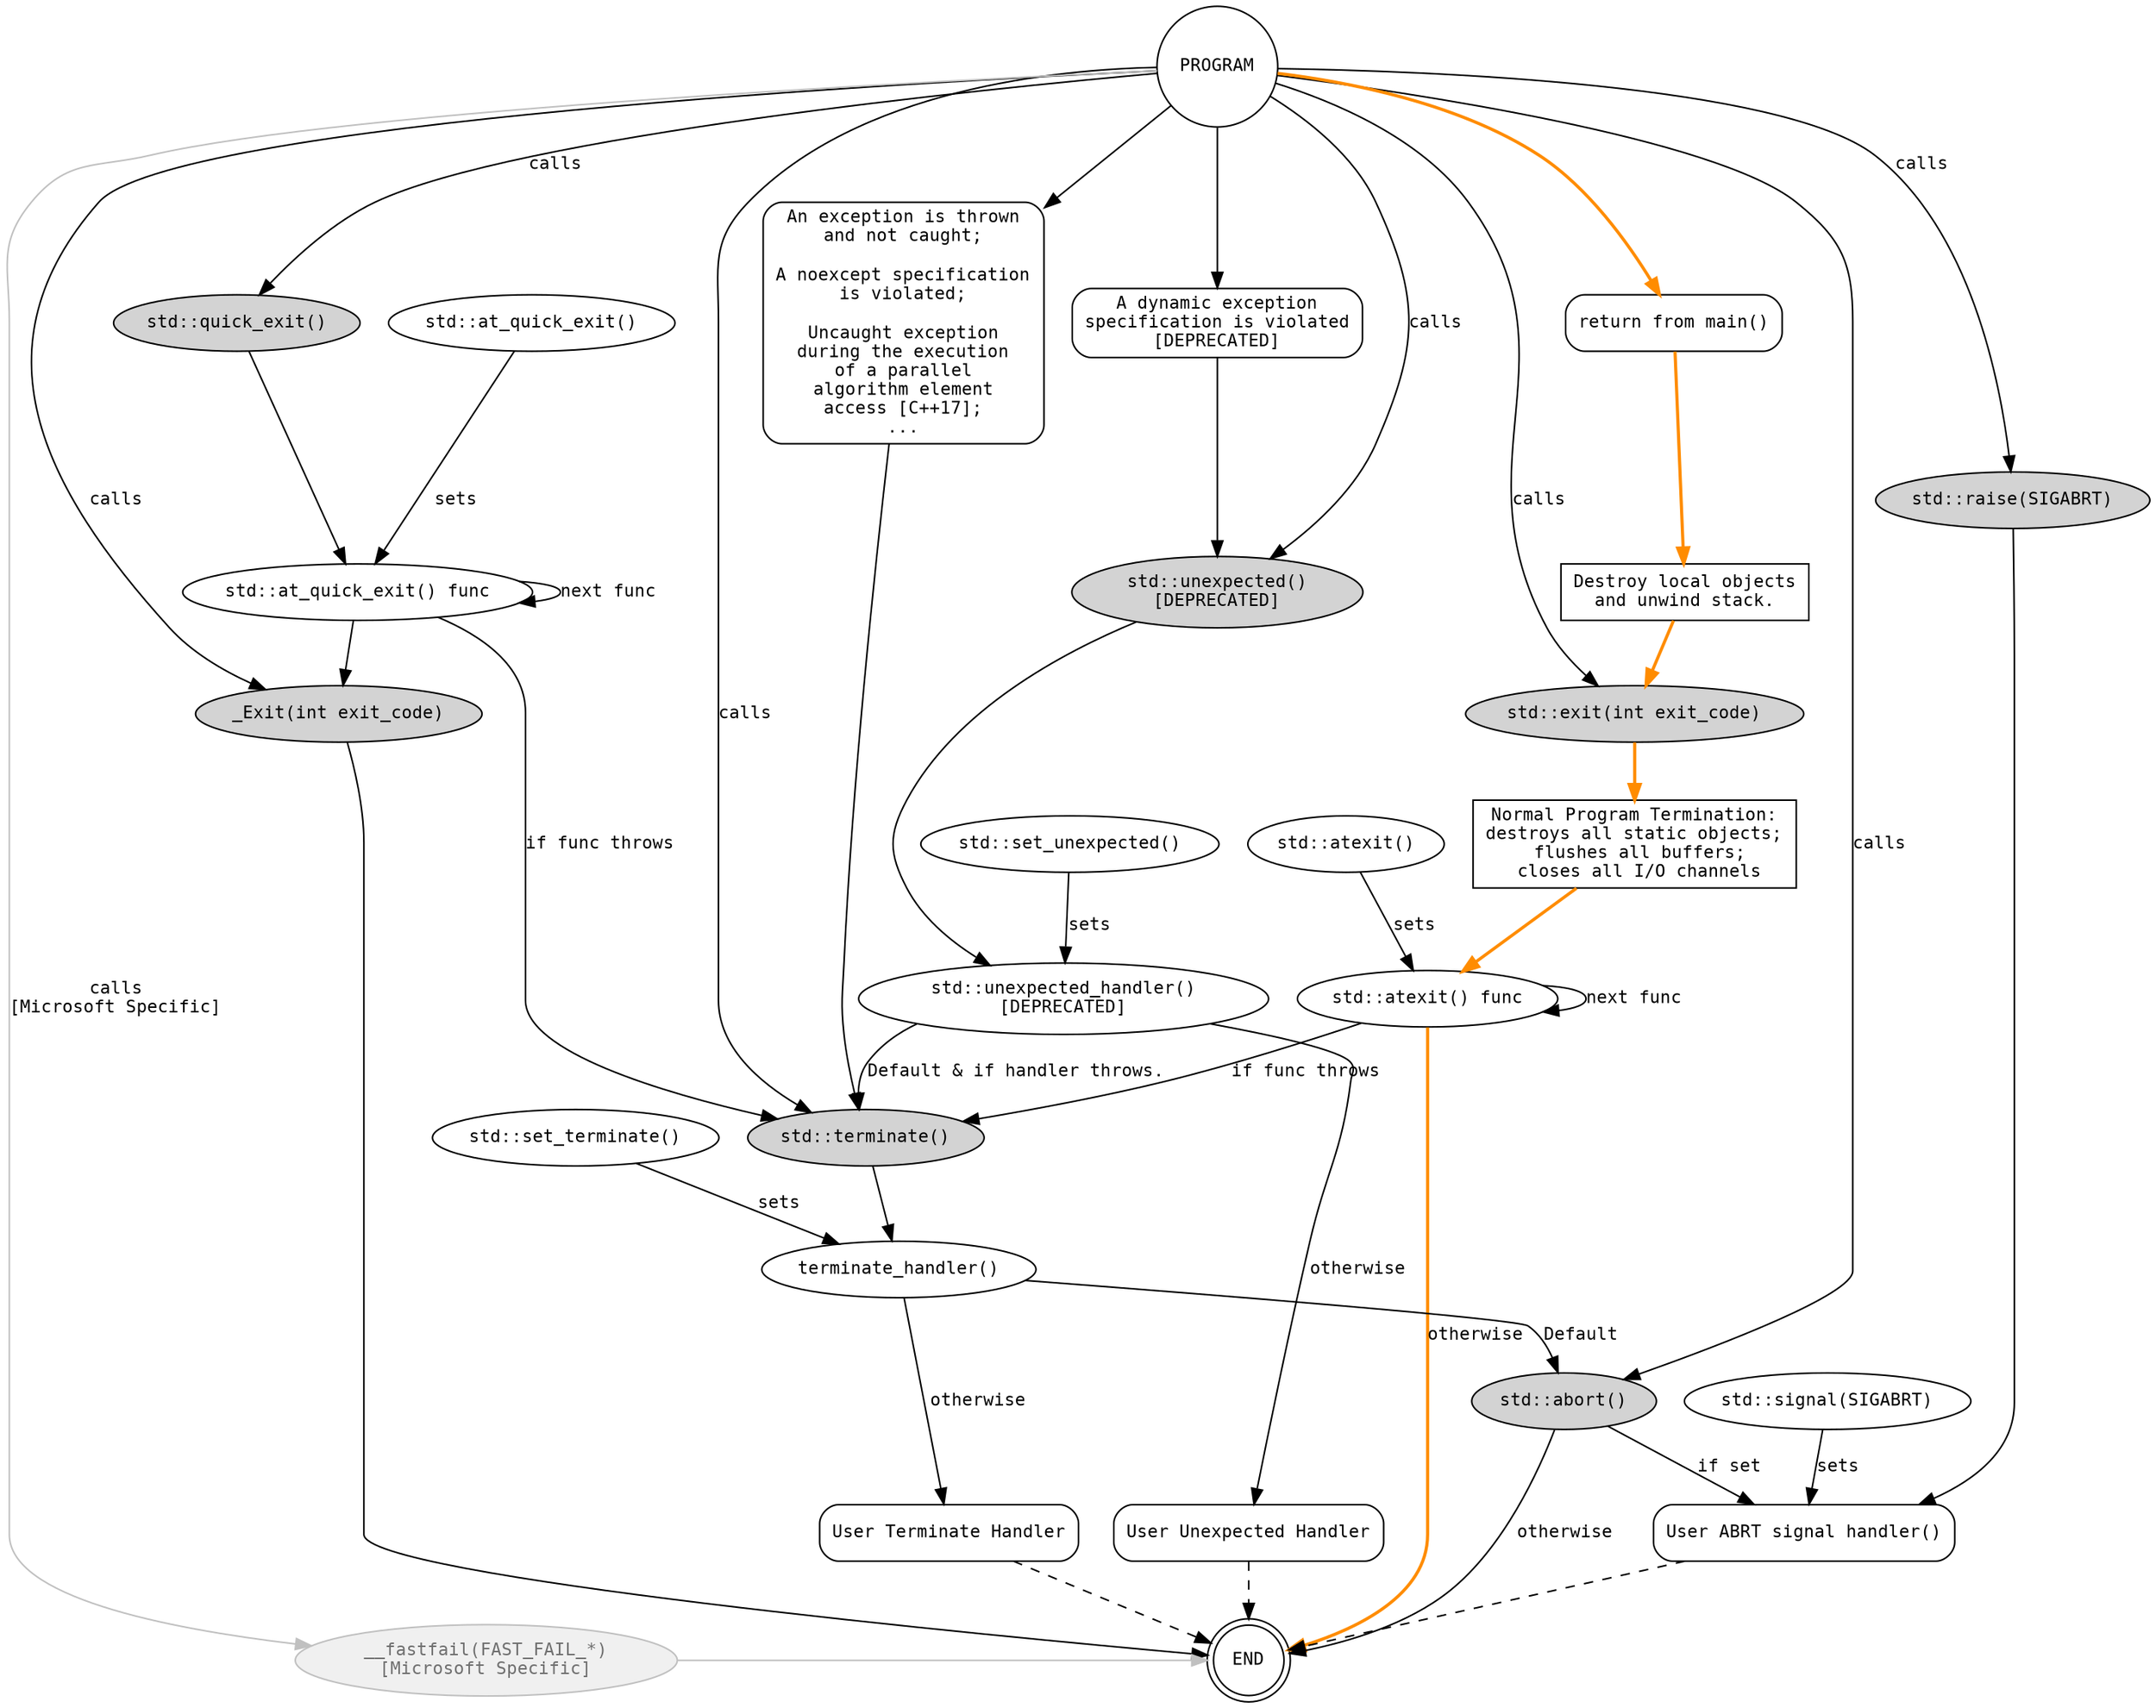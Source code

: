 // http://www.graphviz.org/doc/info/attrs.html
digraph g{
  node [fontsize=11,fontname="Monospace"];	
  edge [fontsize=11,fontname="Monospace"];
  //rankdir=LR
  //ratio=1.5
   
  exit                      [label="std::exit(int exit_code)",style="filled"]
  Cleanup                   [label="Normal Program Termination:\ndestroys all static objects;\n flushes all buffers;\n closes all I/O channels",shape=box];
  atexit_func               [label="std::atexit() func"];
  atexit                    [label="std::atexit()"];
  terminate                 [label="std::terminate()",style="filled"]
  abort                     [label="std::abort()",style="filled"]
  quick_exit                [label="std::quick_exit()",style="filled"]
  at_quick_exit_func        [label="std::at_quick_exit() func"];
  at_quick_exit             [label="std::at_quick_exit()"];
  _Exit                     [label="_Exit(int exit_code)",style="filled"]
  terminate_handler         [label="terminate_handler()"]
  mainReturn                [label="return from main()",shape=box,style="rounded"];
  destroyLocal              [label="Destroy local objects\nand unwind stack.", shape=box];
  terminateCause            [label="An exception is thrown\nand not caught;\n\nA noexcept specification\nis violated;\n\nUncaught exception\nduring the execution\nof a parallel\nalgorithm element\naccess [C++17];\n...",shape=box,style="rounded"];   
  unexpectedCause           [label="A dynamic exception\nspecification is violated\n[DEPRECATED]",shape=box,style="rounded"];
  unexpected                [label="std::unexpected()\n[DEPRECATED]",style="filled"]
  unexpected_handler        [label="std::unexpected_handler()\n[DEPRECATED]"];
  user_unexpected_handler   [label="User Unexpected Handler",shape=box,style="rounded"]
  set_unexpected            [label="std::set_unexpected()"]
  user_terminate_handler    [label="User Terminate Handler",shape=box,style="rounded"];
  set_terminate             [label="std::set_terminate()"]
  signal                    [label="std::signal(SIGABRT)"]
  user_signal_handler       [label="User ABRT signal handler()",shape=box,style="rounded"]
  raise						[label="std::raise(SIGABRT)",style="filled"]
  PROGRAM                   [shape=circle];
  END                       [shape=doublecircle];
  
  __fastfail				[label="__fastfail(FAST_FAIL_*)\n[Microsoft Specific]",style="filled",fillcolor=gray94, color=gray,fontcolor=gray44]

  /////////////////////////////////////////////////////////////////////////////

  PROGRAM -> mainReturn [color=darkorange style=bold]
  PROGRAM -> terminateCause
  PROGRAM -> unexpectedCause
  PROGRAM -> exit [label=calls]
  PROGRAM -> quick_exit [label=calls]
  PROGRAM -> unexpected [label=calls]
  PROGRAM -> abort [label=calls]
  PROGRAM -> terminate [label=calls]
  PROGRAM -> _Exit [label=calls]
  PROGRAM -> raise [label=calls]
  
  exit  -> Cleanup [color=darkorange style=bold]
  Cleanup -> atexit_func  [color=darkorange style=bold]
  atexit -> atexit_func [label=sets]
  atexit_func -> atexit_func [label="next func"]
  atexit_func -> terminate [label="if func throws"];
  atexit_func -> END [label=otherwise color=darkorange style=bold]
  abort -> END [label=otherwise]
  
  at_quick_exit -> at_quick_exit_func [label=sets]
  quick_exit-> at_quick_exit_func; 
  at_quick_exit_func -> at_quick_exit_func [label="next func"];
  at_quick_exit_func -> terminate [label="if func throws"];
  at_quick_exit_func -> _Exit
  
  _Exit -> END
  terminate -> terminate_handler
  terminate_handler -> abort [label="Default"]
  terminate_handler -> user_terminate_handler [label="otherwise"]
  set_terminate -> terminate_handler [label=sets]
  terminateCause -> terminate
  
  mainReturn -> destroyLocal [color=darkorange style=bold]
  destroyLocal -> exit [color=darkorange style=bold]

  unexpectedCause -> unexpected
  unexpected -> unexpected_handler
  unexpected_handler -> terminate [label="Default & if handler throws."]
  unexpected_handler -> user_unexpected_handler [label=otherwise];
  set_unexpected -> unexpected_handler [label=sets];  
  
  user_unexpected_handler -> END [style=dashed];
  user_terminate_handler -> END [style=dashed];
  
  signal -> user_signal_handler [label=sets]
  abort -> user_signal_handler [label="if set"]
  user_signal_handler -> END [style=dashed];
  raise -> user_signal_handler
  
  
  PROGRAM -> __fastfail [label="calls\n[Microsoft Specific]", color=gray]
  __fastfail -> END [color=gray]

  // invisibles
  //terminate -> abort [style="invis"]
  
  /////////////////////////////////////////////////////////////////////////////
  
  {rank=source; PROGRAM }
  {rank=same; mainReturn terminateCause unexpectedCause}  
  
  //{rank=same; at_quick_exit at_quick_exit_func}
  //{rank=same; set_terminate terminate_handler}
  //{rank=same; set_unexpected unexpected_handler}
  //{rank=same; atexit atexit_func}
  //{rank=same; signal user_signal_handler }

  //{rank=same; quick_exit raise exit terminate unexpected abort _Exit __fastfail}
  //{rank=same;  _Exit __fastfail }
  //{rank=same;  abort raise  }
  {rank=same; __fastfail END  }
  
  
  {rank=same; user_unexpected_handler user_terminate_handler user_signal_handler}
  {rank=sink; END }
}

